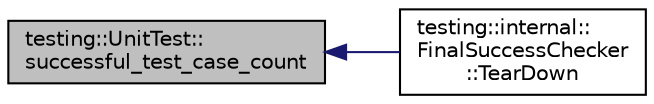digraph "testing::UnitTest::successful_test_case_count"
{
  edge [fontname="Helvetica",fontsize="10",labelfontname="Helvetica",labelfontsize="10"];
  node [fontname="Helvetica",fontsize="10",shape=record];
  rankdir="LR";
  Node392 [label="testing::UnitTest::\lsuccessful_test_case_count",height=0.2,width=0.4,color="black", fillcolor="grey75", style="filled", fontcolor="black"];
  Node392 -> Node393 [dir="back",color="midnightblue",fontsize="10",style="solid",fontname="Helvetica"];
  Node393 [label="testing::internal::\lFinalSuccessChecker\l::TearDown",height=0.2,width=0.4,color="black", fillcolor="white", style="filled",URL="$dd/d88/classtesting_1_1internal_1_1_final_success_checker.html#a8f39d12a1f2bfe8c6c04b5c6749382c9"];
}
